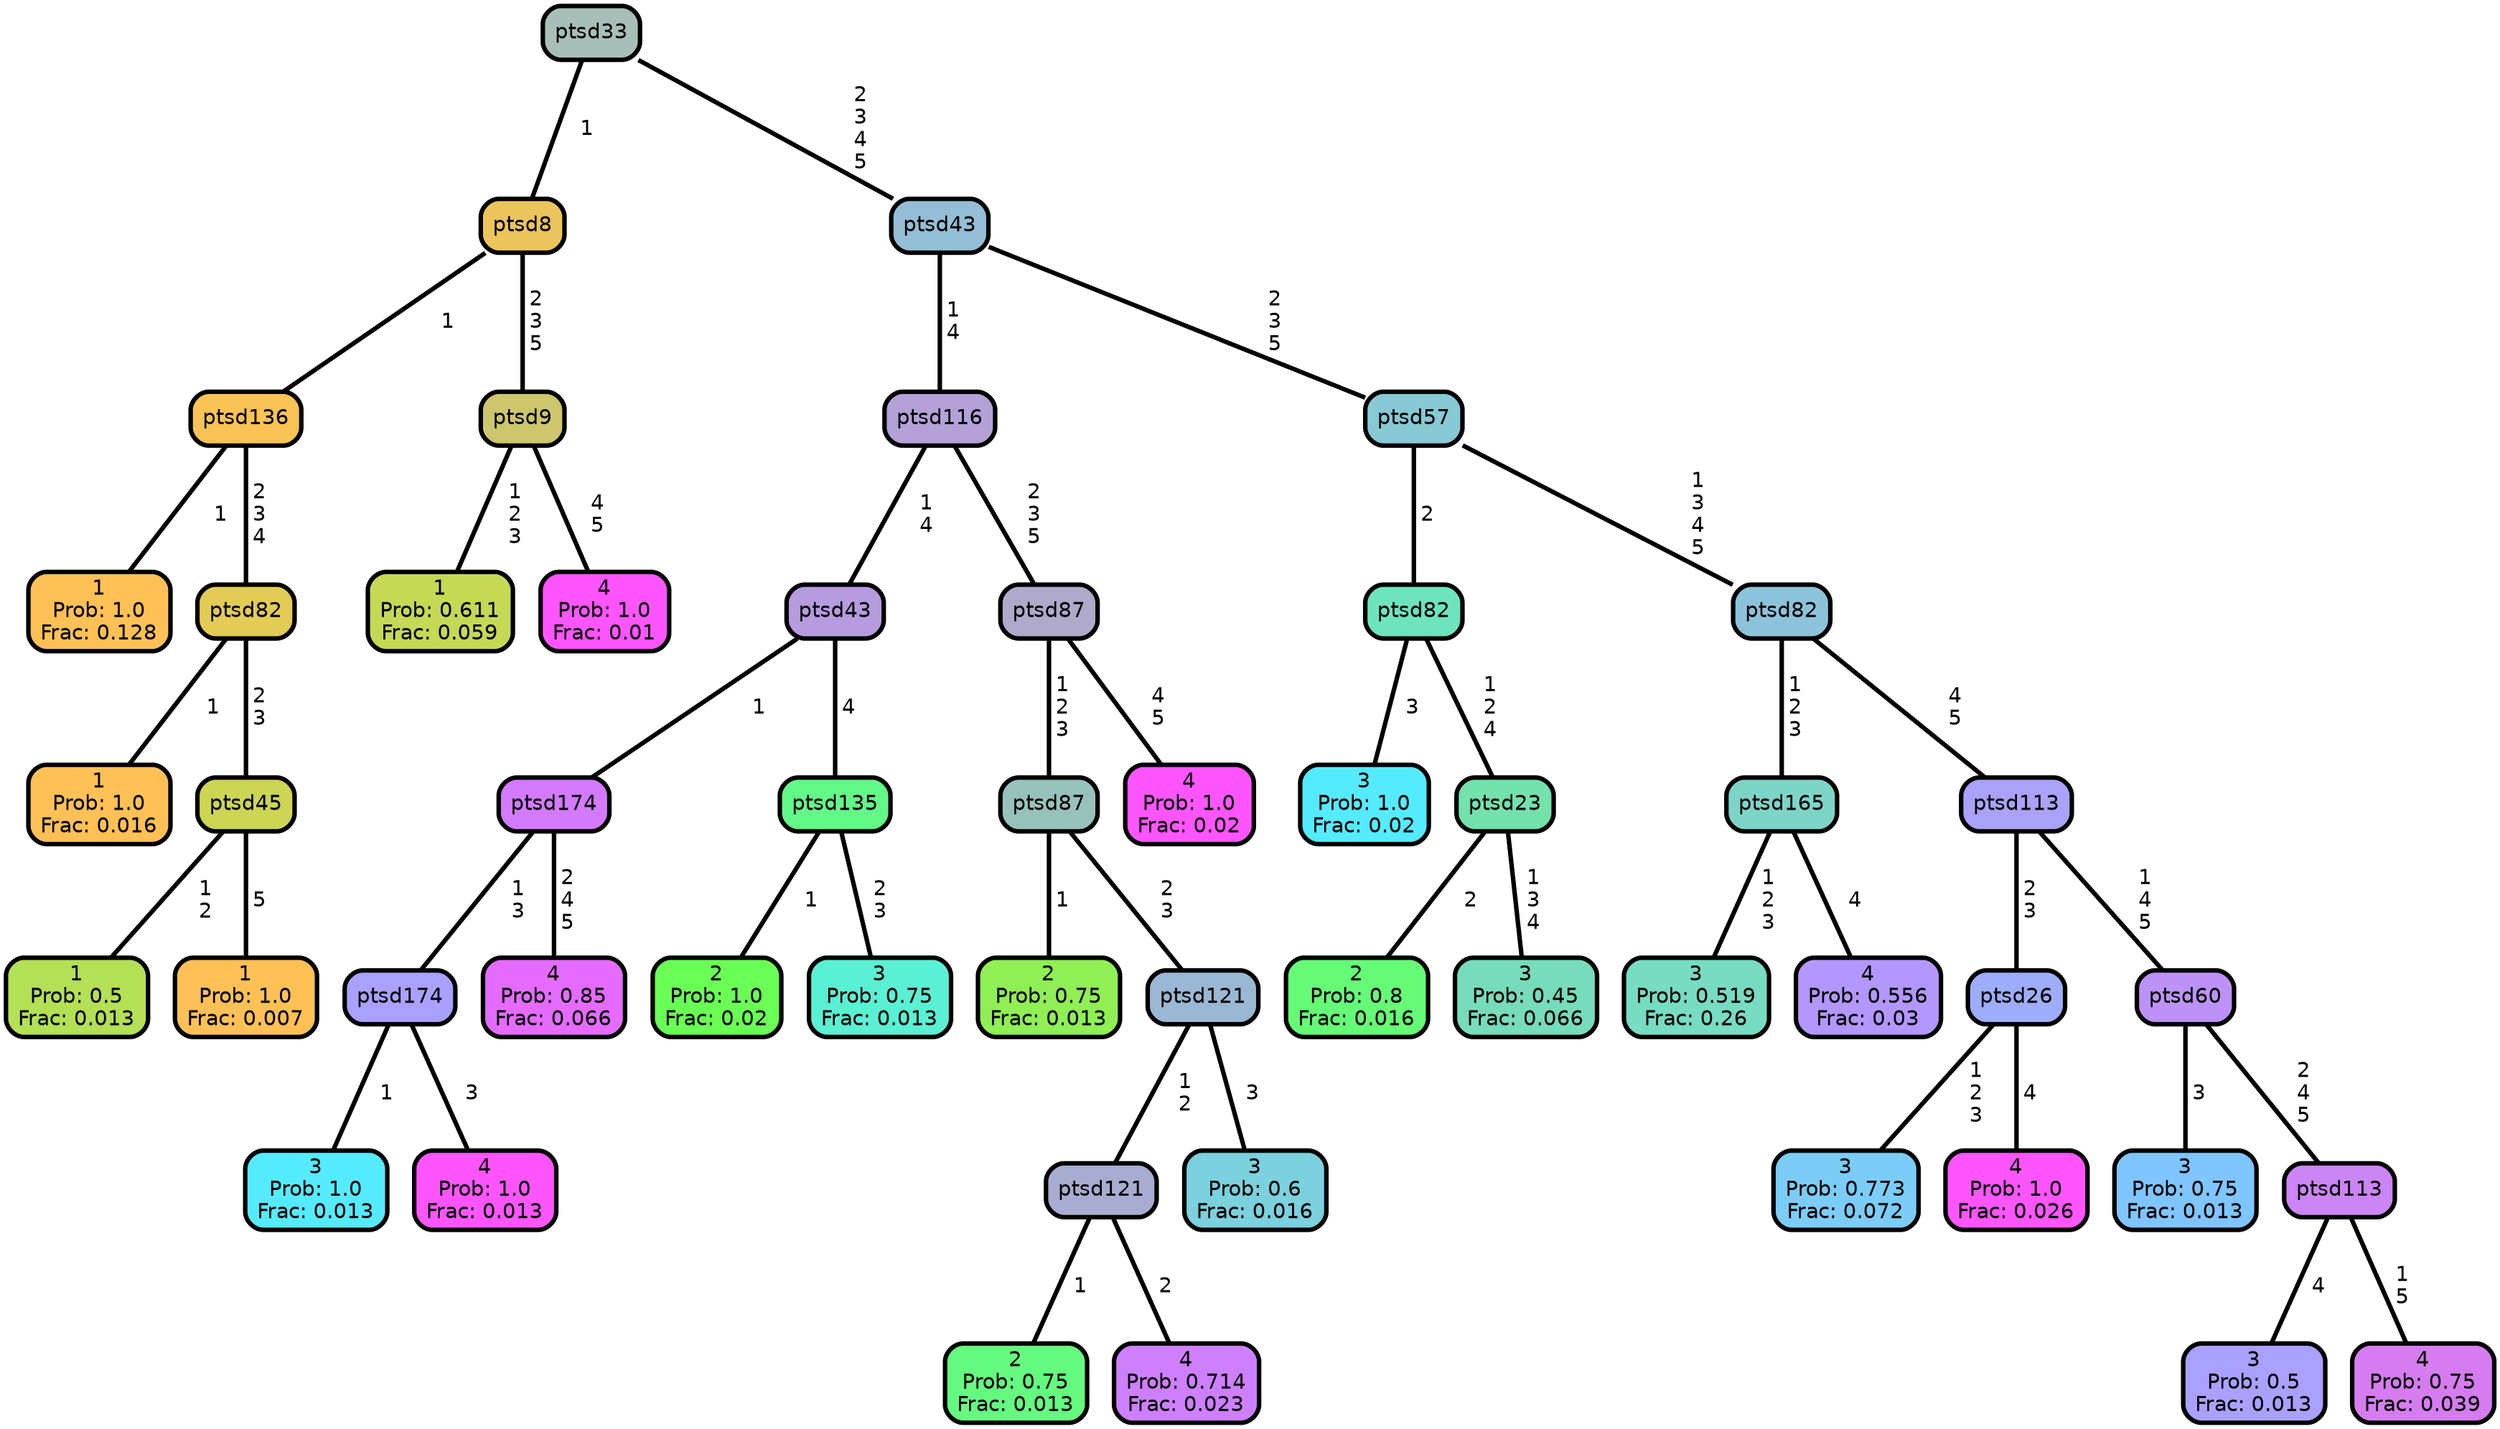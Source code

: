 graph Tree {
node [shape=box, style="filled, rounded",color="black",penwidth="3",fontcolor="black",                 fontname=helvetica] ;
graph [ranksep="0 equally", splines=straight,                 bgcolor=transparent, dpi=60] ;
edge [fontname=helvetica, color=black] ;
0 [label="1
Prob: 1.0
Frac: 0.128", fillcolor="#ffc155"] ;
1 [label="ptsd136",href=".//ptsd136.svg", fillcolor="#f9c355"] ;
2 [label="1
Prob: 1.0
Frac: 0.016", fillcolor="#ffc155"] ;
3 [label="ptsd82",href=".//ptsd82.svg", fillcolor="#e3cc55"] ;
4 [label="1
Prob: 0.5
Frac: 0.013", fillcolor="#b4e055"] ;
5 [label="ptsd45",href=".//ptsd45.svg", fillcolor="#cdd555"] ;
6 [label="1
Prob: 1.0
Frac: 0.007", fillcolor="#ffc155"] ;
7 [label="ptsd8",href=".//ptsd8.svg", fillcolor="#ecc45c"] ;
8 [label="1
Prob: 0.611
Frac: 0.059", fillcolor="#c5d955"] ;
9 [label="ptsd9",href=".//ptsd9.svg", fillcolor="#cdc66d"] ;
10 [label="4
Prob: 1.0
Frac: 0.01", fillcolor="#ff55ff"] ;
11 [label="ptsd33",href=".//ptsd33.svg", fillcolor="#a8bfb9"] ;
12 [label="3
Prob: 1.0
Frac: 0.013", fillcolor="#55ebff"] ;
13 [label="ptsd174",href=".//ptsd174.svg", fillcolor="#aaa0ff"] ;
14 [label="4
Prob: 1.0
Frac: 0.013", fillcolor="#ff55ff"] ;
15 [label="ptsd174",href=".//ptsd174.svg", fillcolor="#d47aff"] ;
16 [label="4
Prob: 0.85
Frac: 0.066", fillcolor="#e56bff"] ;
17 [label="ptsd43",href=".//ptsd43.svg", fillcolor="#b69bdf"] ;
18 [label="2
Prob: 1.0
Frac: 0.02", fillcolor="#6aff55"] ;
19 [label="ptsd135",href=".//ptsd135.svg", fillcolor="#63f988"] ;
20 [label="3
Prob: 0.75
Frac: 0.013", fillcolor="#5af0d4"] ;
21 [label="ptsd116",href=".//ptsd116.svg", fillcolor="#b3a1d7"] ;
22 [label="2
Prob: 0.75
Frac: 0.013", fillcolor="#8fef55"] ;
23 [label="ptsd87",href=".//ptsd87.svg", fillcolor="#97c2bb"] ;
24 [label="2
Prob: 0.75
Frac: 0.013", fillcolor="#64fa7f"] ;
25 [label="ptsd121",href=".//ptsd121.svg", fillcolor="#a8acd0"] ;
26 [label="4
Prob: 0.714
Frac: 0.023", fillcolor="#ce7fff"] ;
27 [label="ptsd121",href=".//ptsd121.svg", fillcolor="#9ab7d4"] ;
28 [label="3
Prob: 0.6
Frac: 0.016", fillcolor="#7bd1dd"] ;
29 [label="ptsd87",href=".//ptsd87.svg", fillcolor="#afa9ca"] ;
30 [label="4
Prob: 1.0
Frac: 0.02", fillcolor="#ff55ff"] ;
31 [label="ptsd43",href=".//ptsd43.svg", fillcolor="#94bed5"] ;
32 [label="3
Prob: 1.0
Frac: 0.02", fillcolor="#55ebff"] ;
33 [label="ptsd82",href=".//ptsd82.svg", fillcolor="#6de4bd"] ;
34 [label="2
Prob: 0.8
Frac: 0.016", fillcolor="#65fb77"] ;
35 [label="ptsd23",href=".//ptsd23.svg", fillcolor="#73e2ad"] ;
36 [label="3
Prob: 0.45
Frac: 0.066", fillcolor="#76dcbb"] ;
37 [label="ptsd57",href=".//ptsd57.svg", fillcolor="#87c9d4"] ;
38 [label="3
Prob: 0.519
Frac: 0.26", fillcolor="#77dcc2"] ;
39 [label="ptsd165",href=".//ptsd165.svg", fillcolor="#7dd5c8"] ;
40 [label="4
Prob: 0.556
Frac: 0.03", fillcolor="#b397ff"] ;
41 [label="ptsd82",href=".//ptsd82.svg", fillcolor="#8dc3da"] ;
42 [label="3
Prob: 0.773
Frac: 0.072", fillcolor="#7bcdf7"] ;
43 [label="ptsd26",href=".//ptsd26.svg", fillcolor="#9eadf9"] ;
44 [label="4
Prob: 1.0
Frac: 0.026", fillcolor="#ff55ff"] ;
45 [label="ptsd113",href=".//ptsd113.svg", fillcolor="#aaa2f8"] ;
46 [label="3
Prob: 0.75
Frac: 0.013", fillcolor="#7fc5ff"] ;
47 [label="ptsd60",href=".//ptsd60.svg", fillcolor="#bc92f6"] ;
48 [label="3
Prob: 0.5
Frac: 0.013", fillcolor="#aaa0ff"] ;
49 [label="ptsd113",href=".//ptsd113.svg", fillcolor="#cb85f4"] ;
50 [label="4
Prob: 0.75
Frac: 0.039", fillcolor="#d67cf0"] ;
1 -- 0 [label=" 1",penwidth=3] ;
1 -- 3 [label=" 2\n 3\n 4",penwidth=3] ;
3 -- 2 [label=" 1",penwidth=3] ;
3 -- 5 [label=" 2\n 3",penwidth=3] ;
5 -- 4 [label=" 1\n 2",penwidth=3] ;
5 -- 6 [label=" 5",penwidth=3] ;
7 -- 1 [label=" 1",penwidth=3] ;
7 -- 9 [label=" 2\n 3\n 5",penwidth=3] ;
9 -- 8 [label=" 1\n 2\n 3",penwidth=3] ;
9 -- 10 [label=" 4\n 5",penwidth=3] ;
11 -- 7 [label=" 1",penwidth=3] ;
11 -- 31 [label=" 2\n 3\n 4\n 5",penwidth=3] ;
13 -- 12 [label=" 1",penwidth=3] ;
13 -- 14 [label=" 3",penwidth=3] ;
15 -- 13 [label=" 1\n 3",penwidth=3] ;
15 -- 16 [label=" 2\n 4\n 5",penwidth=3] ;
17 -- 15 [label=" 1",penwidth=3] ;
17 -- 19 [label=" 4",penwidth=3] ;
19 -- 18 [label=" 1",penwidth=3] ;
19 -- 20 [label=" 2\n 3",penwidth=3] ;
21 -- 17 [label=" 1\n 4",penwidth=3] ;
21 -- 29 [label=" 2\n 3\n 5",penwidth=3] ;
23 -- 22 [label=" 1",penwidth=3] ;
23 -- 27 [label=" 2\n 3",penwidth=3] ;
25 -- 24 [label=" 1",penwidth=3] ;
25 -- 26 [label=" 2",penwidth=3] ;
27 -- 25 [label=" 1\n 2",penwidth=3] ;
27 -- 28 [label=" 3",penwidth=3] ;
29 -- 23 [label=" 1\n 2\n 3",penwidth=3] ;
29 -- 30 [label=" 4\n 5",penwidth=3] ;
31 -- 21 [label=" 1\n 4",penwidth=3] ;
31 -- 37 [label=" 2\n 3\n 5",penwidth=3] ;
33 -- 32 [label=" 3",penwidth=3] ;
33 -- 35 [label=" 1\n 2\n 4",penwidth=3] ;
35 -- 34 [label=" 2",penwidth=3] ;
35 -- 36 [label=" 1\n 3\n 4",penwidth=3] ;
37 -- 33 [label=" 2",penwidth=3] ;
37 -- 41 [label=" 1\n 3\n 4\n 5",penwidth=3] ;
39 -- 38 [label=" 1\n 2\n 3",penwidth=3] ;
39 -- 40 [label=" 4",penwidth=3] ;
41 -- 39 [label=" 1\n 2\n 3",penwidth=3] ;
41 -- 45 [label=" 4\n 5",penwidth=3] ;
43 -- 42 [label=" 1\n 2\n 3",penwidth=3] ;
43 -- 44 [label=" 4",penwidth=3] ;
45 -- 43 [label=" 2\n 3",penwidth=3] ;
45 -- 47 [label=" 1\n 4\n 5",penwidth=3] ;
47 -- 46 [label=" 3",penwidth=3] ;
47 -- 49 [label=" 2\n 4\n 5",penwidth=3] ;
49 -- 48 [label=" 4",penwidth=3] ;
49 -- 50 [label=" 1\n 5",penwidth=3] ;
{rank = same;}}